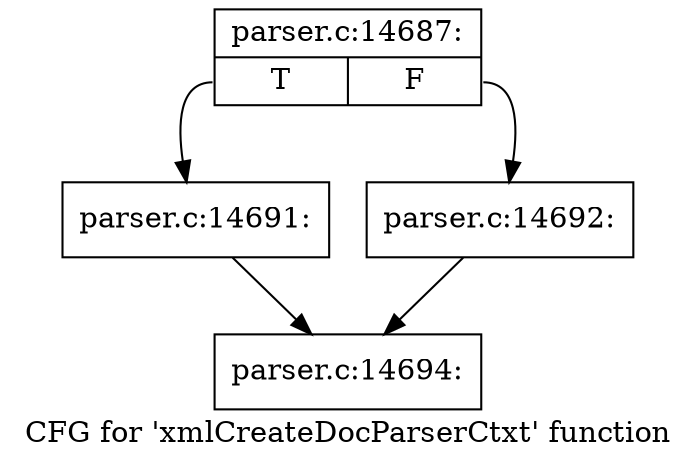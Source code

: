 digraph "CFG for 'xmlCreateDocParserCtxt' function" {
	label="CFG for 'xmlCreateDocParserCtxt' function";

	Node0x49ff440 [shape=record,label="{parser.c:14687:|{<s0>T|<s1>F}}"];
	Node0x49ff440:s0 -> Node0x49ff160;
	Node0x49ff440:s1 -> Node0x49ff1b0;
	Node0x49ff160 [shape=record,label="{parser.c:14691:}"];
	Node0x49ff160 -> Node0x4a04740;
	Node0x49ff1b0 [shape=record,label="{parser.c:14692:}"];
	Node0x49ff1b0 -> Node0x4a04740;
	Node0x4a04740 [shape=record,label="{parser.c:14694:}"];
}
